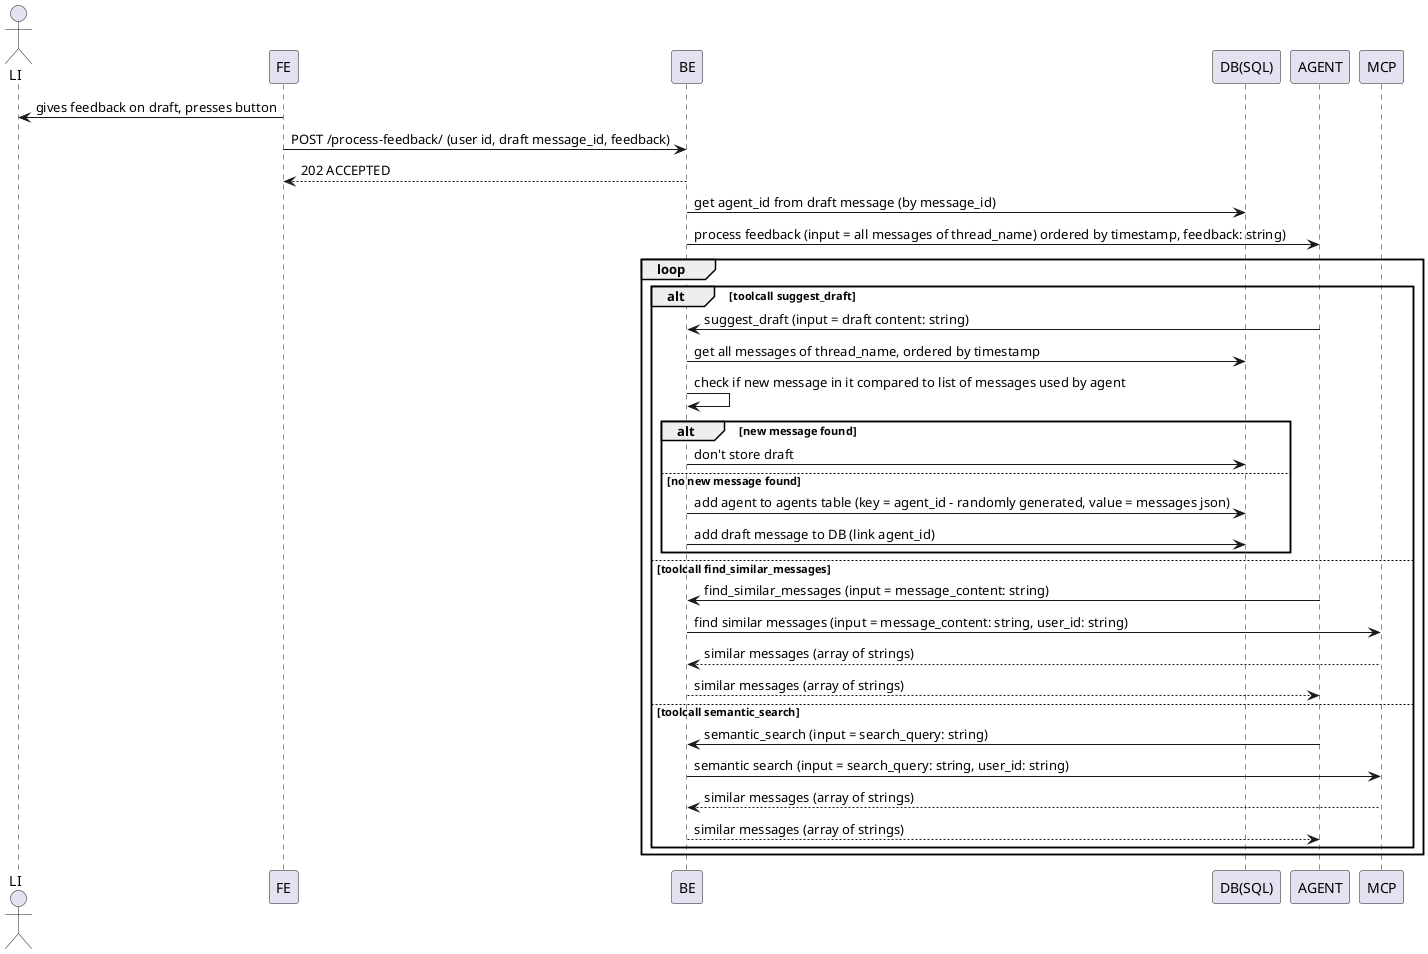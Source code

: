 @startuml
actor LI
participant FE
participant BE
participant DB as "DB(SQL)"
participant AGENT
participant MCP

LI <- FE: gives feedback on draft, presses button
FE -> BE: POST /process-feedback/ (user id, draft message_id, feedback)
BE --> FE: 202 ACCEPTED
BE -> DB: get agent_id from draft message (by message_id)
BE -> AGENT: process feedback (input = all messages of thread_name) ordered by timestamp, feedback: string)
loop 
    alt toolcall suggest_draft
        AGENT -> BE: suggest_draft (input = draft content: string)
        BE -> DB: get all messages of thread_name, ordered by timestamp
        BE -> BE: check if new message in it compared to list of messages used by agent
        alt new message found
            BE -> DB: don't store draft
        else no new message found
            BE -> DB: add agent to agents table (key = agent_id - randomly generated, value = messages json)
            BE -> DB: add draft message to DB (link agent_id)
        end
    else toolcall find_similar_messages
        AGENT -> BE: find_similar_messages (input = message_content: string)
        BE -> MCP: find similar messages (input = message_content: string, user_id: string)
        MCP --> BE: similar messages (array of strings)
        BE --> AGENT: similar messages (array of strings)
    else toolcall semantic_search
        AGENT -> BE: semantic_search (input = search_query: string)
        BE -> MCP: semantic search (input = search_query: string, user_id: string)
        MCP --> BE: similar messages (array of strings)
        BE --> AGENT: similar messages (array of strings)
    end
end
@enduml
